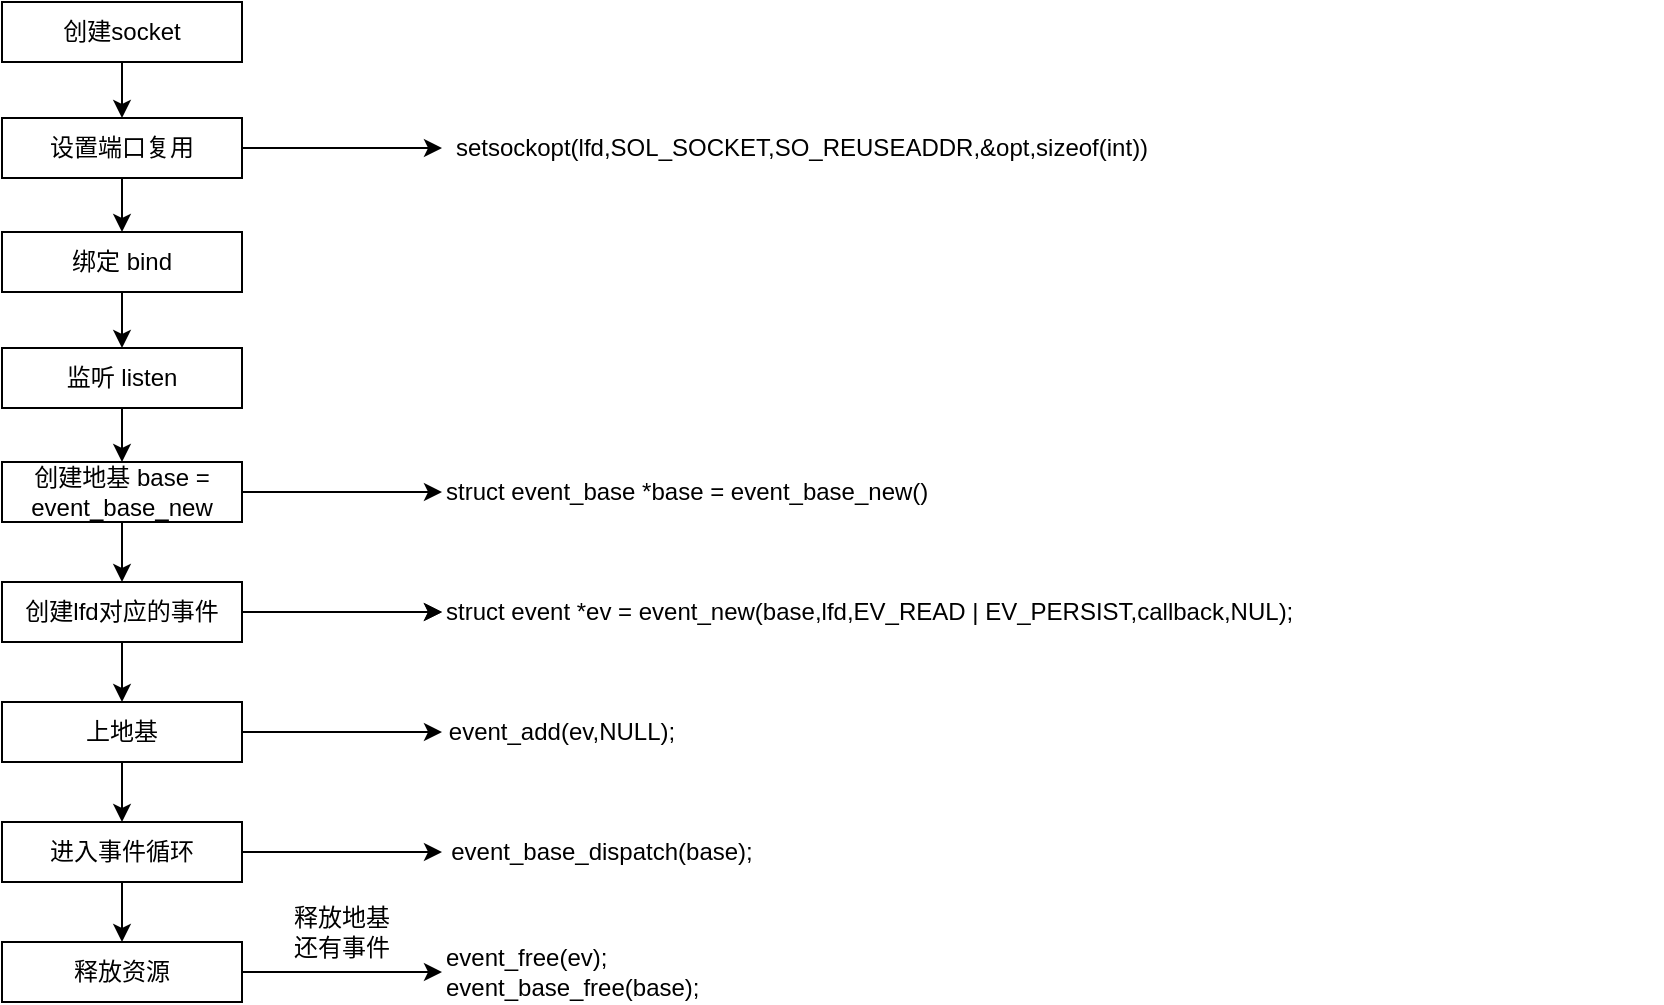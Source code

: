 <mxfile version="22.0.2" type="github">
  <diagram id="C5RBs43oDa-KdzZeNtuy" name="Page-1">
    <mxGraphModel dx="1050" dy="540" grid="1" gridSize="10" guides="1" tooltips="1" connect="1" arrows="1" fold="1" page="1" pageScale="1" pageWidth="827" pageHeight="1169" math="0" shadow="0">
      <root>
        <mxCell id="WIyWlLk6GJQsqaUBKTNV-0" />
        <mxCell id="WIyWlLk6GJQsqaUBKTNV-1" parent="WIyWlLk6GJQsqaUBKTNV-0" />
        <mxCell id="k3k_9TDSbaum7FikCewz-22" style="edgeStyle=none;rounded=0;orthogonalLoop=1;jettySize=auto;html=1;exitX=0.5;exitY=1;exitDx=0;exitDy=0;entryX=0.5;entryY=0;entryDx=0;entryDy=0;" edge="1" parent="WIyWlLk6GJQsqaUBKTNV-1" source="k3k_9TDSbaum7FikCewz-9" target="k3k_9TDSbaum7FikCewz-11">
          <mxGeometry relative="1" as="geometry" />
        </mxCell>
        <mxCell id="k3k_9TDSbaum7FikCewz-9" value="创建socket" style="rounded=0;whiteSpace=wrap;html=1;" vertex="1" parent="WIyWlLk6GJQsqaUBKTNV-1">
          <mxGeometry x="40" y="30" width="120" height="30" as="geometry" />
        </mxCell>
        <mxCell id="k3k_9TDSbaum7FikCewz-16" style="rounded=0;orthogonalLoop=1;jettySize=auto;html=1;exitX=1;exitY=0.5;exitDx=0;exitDy=0;" edge="1" parent="WIyWlLk6GJQsqaUBKTNV-1" source="k3k_9TDSbaum7FikCewz-11">
          <mxGeometry relative="1" as="geometry">
            <mxPoint x="260" y="103" as="targetPoint" />
          </mxGeometry>
        </mxCell>
        <mxCell id="k3k_9TDSbaum7FikCewz-23" style="edgeStyle=none;rounded=0;orthogonalLoop=1;jettySize=auto;html=1;exitX=0.5;exitY=1;exitDx=0;exitDy=0;entryX=0.5;entryY=0;entryDx=0;entryDy=0;" edge="1" parent="WIyWlLk6GJQsqaUBKTNV-1" source="k3k_9TDSbaum7FikCewz-11" target="k3k_9TDSbaum7FikCewz-12">
          <mxGeometry relative="1" as="geometry" />
        </mxCell>
        <mxCell id="k3k_9TDSbaum7FikCewz-11" value="设置端口复用" style="rounded=0;whiteSpace=wrap;html=1;" vertex="1" parent="WIyWlLk6GJQsqaUBKTNV-1">
          <mxGeometry x="40" y="88" width="120" height="30" as="geometry" />
        </mxCell>
        <mxCell id="k3k_9TDSbaum7FikCewz-24" style="edgeStyle=none;rounded=0;orthogonalLoop=1;jettySize=auto;html=1;exitX=0.5;exitY=1;exitDx=0;exitDy=0;" edge="1" parent="WIyWlLk6GJQsqaUBKTNV-1" source="k3k_9TDSbaum7FikCewz-12" target="k3k_9TDSbaum7FikCewz-18">
          <mxGeometry relative="1" as="geometry" />
        </mxCell>
        <mxCell id="k3k_9TDSbaum7FikCewz-12" value="绑定 bind" style="rounded=0;whiteSpace=wrap;html=1;" vertex="1" parent="WIyWlLk6GJQsqaUBKTNV-1">
          <mxGeometry x="40" y="145" width="120" height="30" as="geometry" />
        </mxCell>
        <mxCell id="k3k_9TDSbaum7FikCewz-17" value="setsockopt(lfd,SOL_SOCKET,SO_REUSEADDR,&amp;amp;opt,sizeof(int))" style="text;strokeColor=none;align=center;fillColor=none;html=1;verticalAlign=middle;whiteSpace=wrap;rounded=0;" vertex="1" parent="WIyWlLk6GJQsqaUBKTNV-1">
          <mxGeometry x="410" y="88" width="60" height="30" as="geometry" />
        </mxCell>
        <mxCell id="k3k_9TDSbaum7FikCewz-25" style="edgeStyle=none;rounded=0;orthogonalLoop=1;jettySize=auto;html=1;exitX=0.5;exitY=1;exitDx=0;exitDy=0;entryX=0.5;entryY=0;entryDx=0;entryDy=0;" edge="1" parent="WIyWlLk6GJQsqaUBKTNV-1" source="k3k_9TDSbaum7FikCewz-18" target="k3k_9TDSbaum7FikCewz-19">
          <mxGeometry relative="1" as="geometry" />
        </mxCell>
        <mxCell id="k3k_9TDSbaum7FikCewz-18" value="监听 listen" style="rounded=0;whiteSpace=wrap;html=1;" vertex="1" parent="WIyWlLk6GJQsqaUBKTNV-1">
          <mxGeometry x="40" y="203" width="120" height="30" as="geometry" />
        </mxCell>
        <mxCell id="k3k_9TDSbaum7FikCewz-20" style="rounded=0;orthogonalLoop=1;jettySize=auto;html=1;exitX=1;exitY=0.5;exitDx=0;exitDy=0;entryX=0;entryY=0.5;entryDx=0;entryDy=0;" edge="1" parent="WIyWlLk6GJQsqaUBKTNV-1" source="k3k_9TDSbaum7FikCewz-19" target="k3k_9TDSbaum7FikCewz-21">
          <mxGeometry relative="1" as="geometry">
            <mxPoint x="240" y="265" as="targetPoint" />
          </mxGeometry>
        </mxCell>
        <mxCell id="k3k_9TDSbaum7FikCewz-44" style="edgeStyle=none;rounded=0;orthogonalLoop=1;jettySize=auto;html=1;exitX=0.5;exitY=1;exitDx=0;exitDy=0;entryX=0.5;entryY=0;entryDx=0;entryDy=0;" edge="1" parent="WIyWlLk6GJQsqaUBKTNV-1" source="k3k_9TDSbaum7FikCewz-19" target="k3k_9TDSbaum7FikCewz-26">
          <mxGeometry relative="1" as="geometry" />
        </mxCell>
        <mxCell id="k3k_9TDSbaum7FikCewz-19" value="创建地基 base = event_base_new" style="rounded=0;whiteSpace=wrap;html=1;" vertex="1" parent="WIyWlLk6GJQsqaUBKTNV-1">
          <mxGeometry x="40" y="260" width="120" height="30" as="geometry" />
        </mxCell>
        <mxCell id="k3k_9TDSbaum7FikCewz-21" value="struct event_base *base = event_base_new()" style="text;strokeColor=none;align=left;fillColor=none;html=1;verticalAlign=middle;whiteSpace=wrap;rounded=0;" vertex="1" parent="WIyWlLk6GJQsqaUBKTNV-1">
          <mxGeometry x="260" y="260" width="380" height="30" as="geometry" />
        </mxCell>
        <mxCell id="k3k_9TDSbaum7FikCewz-27" style="edgeStyle=none;rounded=0;orthogonalLoop=1;jettySize=auto;html=1;exitX=1;exitY=0.5;exitDx=0;exitDy=0;entryX=0;entryY=0.5;entryDx=0;entryDy=0;" edge="1" parent="WIyWlLk6GJQsqaUBKTNV-1" source="k3k_9TDSbaum7FikCewz-26" target="k3k_9TDSbaum7FikCewz-30">
          <mxGeometry relative="1" as="geometry">
            <mxPoint x="220" y="335" as="targetPoint" />
          </mxGeometry>
        </mxCell>
        <mxCell id="k3k_9TDSbaum7FikCewz-43" value="" style="edgeStyle=none;rounded=0;orthogonalLoop=1;jettySize=auto;html=1;" edge="1" parent="WIyWlLk6GJQsqaUBKTNV-1" source="k3k_9TDSbaum7FikCewz-26" target="k3k_9TDSbaum7FikCewz-30">
          <mxGeometry relative="1" as="geometry" />
        </mxCell>
        <mxCell id="k3k_9TDSbaum7FikCewz-45" style="edgeStyle=none;rounded=0;orthogonalLoop=1;jettySize=auto;html=1;exitX=0.5;exitY=1;exitDx=0;exitDy=0;entryX=0.5;entryY=0;entryDx=0;entryDy=0;" edge="1" parent="WIyWlLk6GJQsqaUBKTNV-1" source="k3k_9TDSbaum7FikCewz-26" target="k3k_9TDSbaum7FikCewz-28">
          <mxGeometry relative="1" as="geometry" />
        </mxCell>
        <mxCell id="k3k_9TDSbaum7FikCewz-26" value="创建lfd对应的事件" style="rounded=0;whiteSpace=wrap;html=1;" vertex="1" parent="WIyWlLk6GJQsqaUBKTNV-1">
          <mxGeometry x="40" y="320" width="120" height="30" as="geometry" />
        </mxCell>
        <mxCell id="k3k_9TDSbaum7FikCewz-32" style="edgeStyle=none;rounded=0;orthogonalLoop=1;jettySize=auto;html=1;exitX=1;exitY=0.5;exitDx=0;exitDy=0;" edge="1" parent="WIyWlLk6GJQsqaUBKTNV-1" source="k3k_9TDSbaum7FikCewz-28">
          <mxGeometry relative="1" as="geometry">
            <mxPoint x="260" y="395" as="targetPoint" />
          </mxGeometry>
        </mxCell>
        <mxCell id="k3k_9TDSbaum7FikCewz-46" style="edgeStyle=none;rounded=0;orthogonalLoop=1;jettySize=auto;html=1;exitX=0.5;exitY=1;exitDx=0;exitDy=0;entryX=0.5;entryY=0;entryDx=0;entryDy=0;" edge="1" parent="WIyWlLk6GJQsqaUBKTNV-1" source="k3k_9TDSbaum7FikCewz-28" target="k3k_9TDSbaum7FikCewz-29">
          <mxGeometry relative="1" as="geometry" />
        </mxCell>
        <mxCell id="k3k_9TDSbaum7FikCewz-28" value="上地基" style="rounded=0;whiteSpace=wrap;html=1;" vertex="1" parent="WIyWlLk6GJQsqaUBKTNV-1">
          <mxGeometry x="40" y="380" width="120" height="30" as="geometry" />
        </mxCell>
        <mxCell id="k3k_9TDSbaum7FikCewz-38" style="edgeStyle=none;rounded=0;orthogonalLoop=1;jettySize=auto;html=1;exitX=1;exitY=0.5;exitDx=0;exitDy=0;" edge="1" parent="WIyWlLk6GJQsqaUBKTNV-1" source="k3k_9TDSbaum7FikCewz-29">
          <mxGeometry relative="1" as="geometry">
            <mxPoint x="260" y="455" as="targetPoint" />
          </mxGeometry>
        </mxCell>
        <mxCell id="k3k_9TDSbaum7FikCewz-47" style="edgeStyle=none;rounded=0;orthogonalLoop=1;jettySize=auto;html=1;exitX=0.5;exitY=1;exitDx=0;exitDy=0;" edge="1" parent="WIyWlLk6GJQsqaUBKTNV-1" source="k3k_9TDSbaum7FikCewz-29" target="k3k_9TDSbaum7FikCewz-40">
          <mxGeometry relative="1" as="geometry" />
        </mxCell>
        <mxCell id="k3k_9TDSbaum7FikCewz-29" value="进入事件循环" style="rounded=0;whiteSpace=wrap;html=1;" vertex="1" parent="WIyWlLk6GJQsqaUBKTNV-1">
          <mxGeometry x="40" y="440" width="120" height="30" as="geometry" />
        </mxCell>
        <mxCell id="k3k_9TDSbaum7FikCewz-30" value="struct event *ev = event_new(base,lfd,EV_READ | EV_PERSIST,callback,NUL);" style="text;strokeColor=none;align=left;fillColor=none;html=1;verticalAlign=middle;whiteSpace=wrap;rounded=0;" vertex="1" parent="WIyWlLk6GJQsqaUBKTNV-1">
          <mxGeometry x="260" y="320" width="610" height="30" as="geometry" />
        </mxCell>
        <mxCell id="k3k_9TDSbaum7FikCewz-36" value="event_add(ev,NULL);" style="text;strokeColor=none;align=center;fillColor=none;html=1;verticalAlign=middle;whiteSpace=wrap;rounded=0;" vertex="1" parent="WIyWlLk6GJQsqaUBKTNV-1">
          <mxGeometry x="290" y="380" width="60" height="30" as="geometry" />
        </mxCell>
        <mxCell id="k3k_9TDSbaum7FikCewz-37" style="edgeStyle=none;rounded=0;orthogonalLoop=1;jettySize=auto;html=1;exitX=0;exitY=0.5;exitDx=0;exitDy=0;" edge="1" parent="WIyWlLk6GJQsqaUBKTNV-1" source="k3k_9TDSbaum7FikCewz-36" target="k3k_9TDSbaum7FikCewz-36">
          <mxGeometry relative="1" as="geometry" />
        </mxCell>
        <mxCell id="k3k_9TDSbaum7FikCewz-39" value="event_base_dispatch(base);" style="text;strokeColor=none;align=center;fillColor=none;html=1;verticalAlign=middle;whiteSpace=wrap;rounded=0;" vertex="1" parent="WIyWlLk6GJQsqaUBKTNV-1">
          <mxGeometry x="310" y="440" width="60" height="30" as="geometry" />
        </mxCell>
        <mxCell id="k3k_9TDSbaum7FikCewz-41" style="edgeStyle=none;rounded=0;orthogonalLoop=1;jettySize=auto;html=1;exitX=1;exitY=0.5;exitDx=0;exitDy=0;" edge="1" parent="WIyWlLk6GJQsqaUBKTNV-1" source="k3k_9TDSbaum7FikCewz-40">
          <mxGeometry relative="1" as="geometry">
            <mxPoint x="260" y="515" as="targetPoint" />
          </mxGeometry>
        </mxCell>
        <mxCell id="k3k_9TDSbaum7FikCewz-40" value="释放资源" style="rounded=0;whiteSpace=wrap;html=1;" vertex="1" parent="WIyWlLk6GJQsqaUBKTNV-1">
          <mxGeometry x="40" y="500" width="120" height="30" as="geometry" />
        </mxCell>
        <mxCell id="k3k_9TDSbaum7FikCewz-42" value="释放地基还有事件" style="text;strokeColor=none;align=center;fillColor=none;html=1;verticalAlign=middle;whiteSpace=wrap;rounded=0;" vertex="1" parent="WIyWlLk6GJQsqaUBKTNV-1">
          <mxGeometry x="180" y="480" width="60" height="30" as="geometry" />
        </mxCell>
        <mxCell id="k3k_9TDSbaum7FikCewz-49" value="event_free(ev); event_base_free(base);" style="text;strokeColor=none;align=left;fillColor=none;html=1;verticalAlign=middle;whiteSpace=wrap;rounded=0;" vertex="1" parent="WIyWlLk6GJQsqaUBKTNV-1">
          <mxGeometry x="260" y="500" width="80" height="30" as="geometry" />
        </mxCell>
      </root>
    </mxGraphModel>
  </diagram>
</mxfile>
